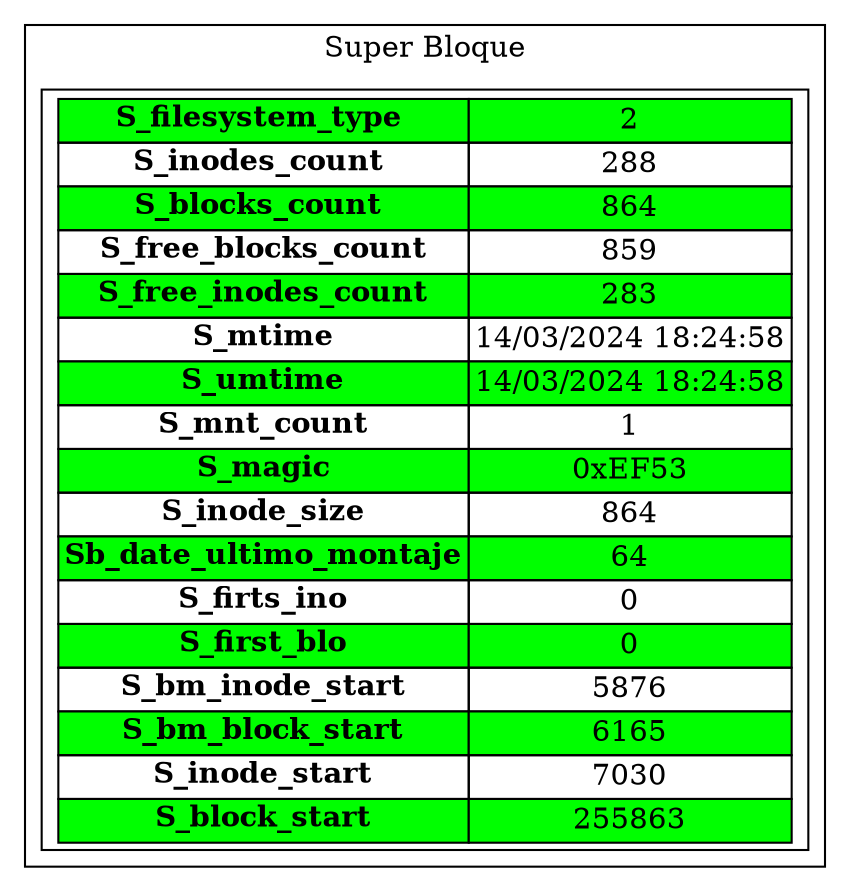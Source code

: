 digraph G{
subgraph cluster{
label="Super Bloque"
tbl[shape=box,label=<
<table border='0' cellborder='1' cellspacing='0' width='300'  height='200' >
<tr> <td bgcolor="green"><b>S_filesystem_type </b></td><td bgcolor="green">2</td> </tr>*<tr><td><b>S_inodes_count </b></td><td>288</td> </tr>
<tr><td bgcolor="green"><b>S_blocks_count </b></td><td bgcolor="green">864</td> </tr>
<tr><td><b>S_free_blocks_count</b></td><td>859</td> </tr>
<tr><td bgcolor="green"><b>S_free_inodes_count</b></td><td bgcolor="green">283</td> </tr>
<tr><td><b>S_mtime</b></td><td>14/03/2024 18:24:58</td> </tr>
<tr><td bgcolor="green"><b>S_umtime</b></td><td bgcolor="green">14/03/2024 18:24:58</td> </tr>
<tr><td><b>S_mnt_count</b></td><td>1</td> </tr>
<tr><td bgcolor="green"><b>S_magic</b></td><td bgcolor="green">0xEF53</td> </tr>
<tr><td><b>S_inode_size</b></td><td>864</td> </tr>
<tr><td bgcolor="green"><b>Sb_date_ultimo_montaje</b></td><td bgcolor="green">64</td> </tr>
<tr><td><b>S_firts_ino</b></td><td>0</td> </tr>
<tr><td bgcolor="green"><b>S_first_blo</b></td><td bgcolor="green">0</td> </tr>
<tr><td><b>S_bm_inode_start</b></td><td>5876</td> </tr>
<tr><td bgcolor="green"><b>S_bm_block_start</b></td><td bgcolor="green">6165</td> </tr>
<tr><td><b>S_inode_start</b></td><td>7030</td> </tr>
<tr><td bgcolor="green"><b>S_block_start</b></td><td bgcolor="green">255863</td> </tr>
</table>
>];
}}
